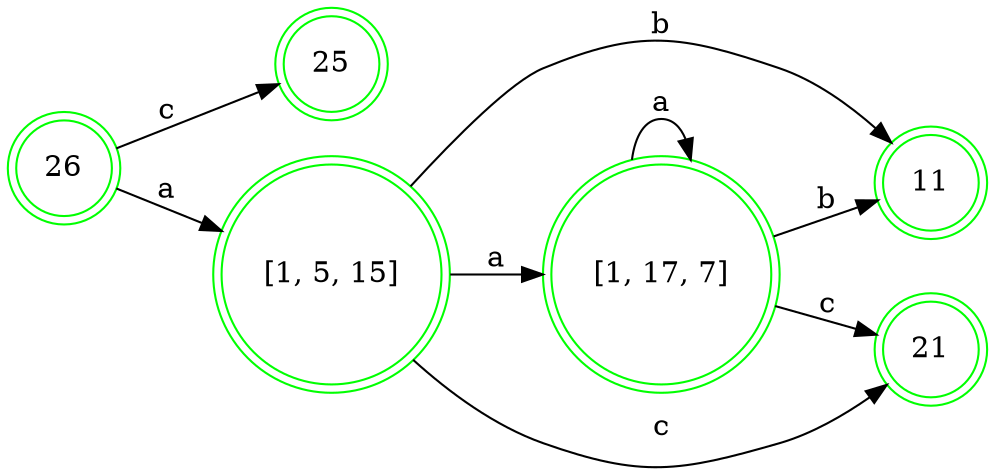 digraph finite_state_machine {
graph [ dpi = 400 ];
rankdir=LR;
size="8,5"
node [shape = circle];
32 [label="25" color="green"];
32 [shape = doublecircle];
26 [label="26" color="green"];
26 [shape = doublecircle];
26 -> 28 [label="a"];
26 -> 32 [label="c"];
28 [label="[1, 5, 15]" color="green"];
28 [shape = doublecircle];
28 -> 29 [label="a"];
28 -> 30 [label="b"];
28 -> 31 [label="c"];
29 [label="[1, 17, 7]" color="green"];
29 [shape = doublecircle];
29 -> 29 [label="a"];
29 -> 30 [label="b"];
29 -> 31 [label="c"];
30 [label="11" color="green"];
30 [shape = doublecircle];
31 [label="21" color="green"];
31 [shape = doublecircle];
}